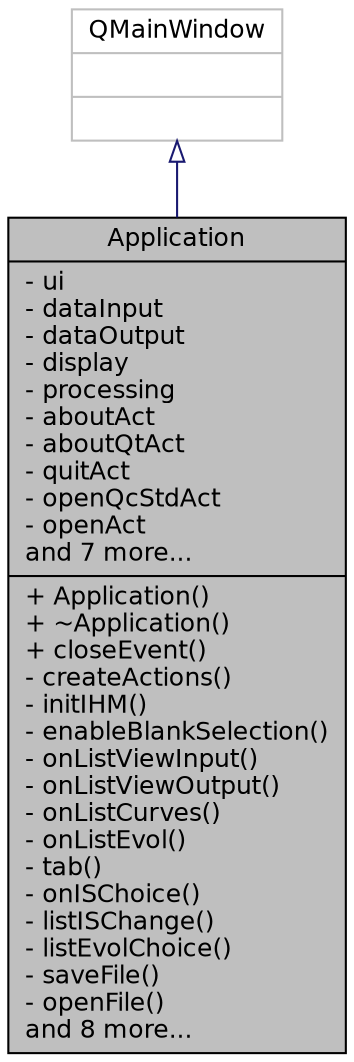 digraph "Application"
{
 // INTERACTIVE_SVG=YES
  edge [fontname="Helvetica",fontsize="12",labelfontname="Helvetica",labelfontsize="12"];
  node [fontname="Helvetica",fontsize="12",shape=record];
  Node1 [label="{Application\n|- ui\l- dataInput\l- dataOutput\l- display\l- processing\l- aboutAct\l- aboutQtAct\l- quitAct\l- openQcStdAct\l- openAct\land 7 more...\l|+ Application()\l+ ~Application()\l+ closeEvent()\l- createActions()\l- initIHM()\l- enableBlankSelection()\l- onListViewInput()\l- onListViewOutput()\l- onListCurves()\l- onListEvol()\l- tab()\l- onISChoice()\l- listISChange()\l- listEvolChoice()\l- saveFile()\l- openFile()\land 8 more...\l}",height=0.2,width=0.4,color="black", fillcolor="grey75", style="filled" fontcolor="black"];
  Node2 -> Node1 [dir="back",color="midnightblue",fontsize="12",style="solid",arrowtail="onormal",fontname="Helvetica"];
  Node2 [label="{QMainWindow\n||}",height=0.2,width=0.4,color="grey75", fillcolor="white", style="filled"];
}
